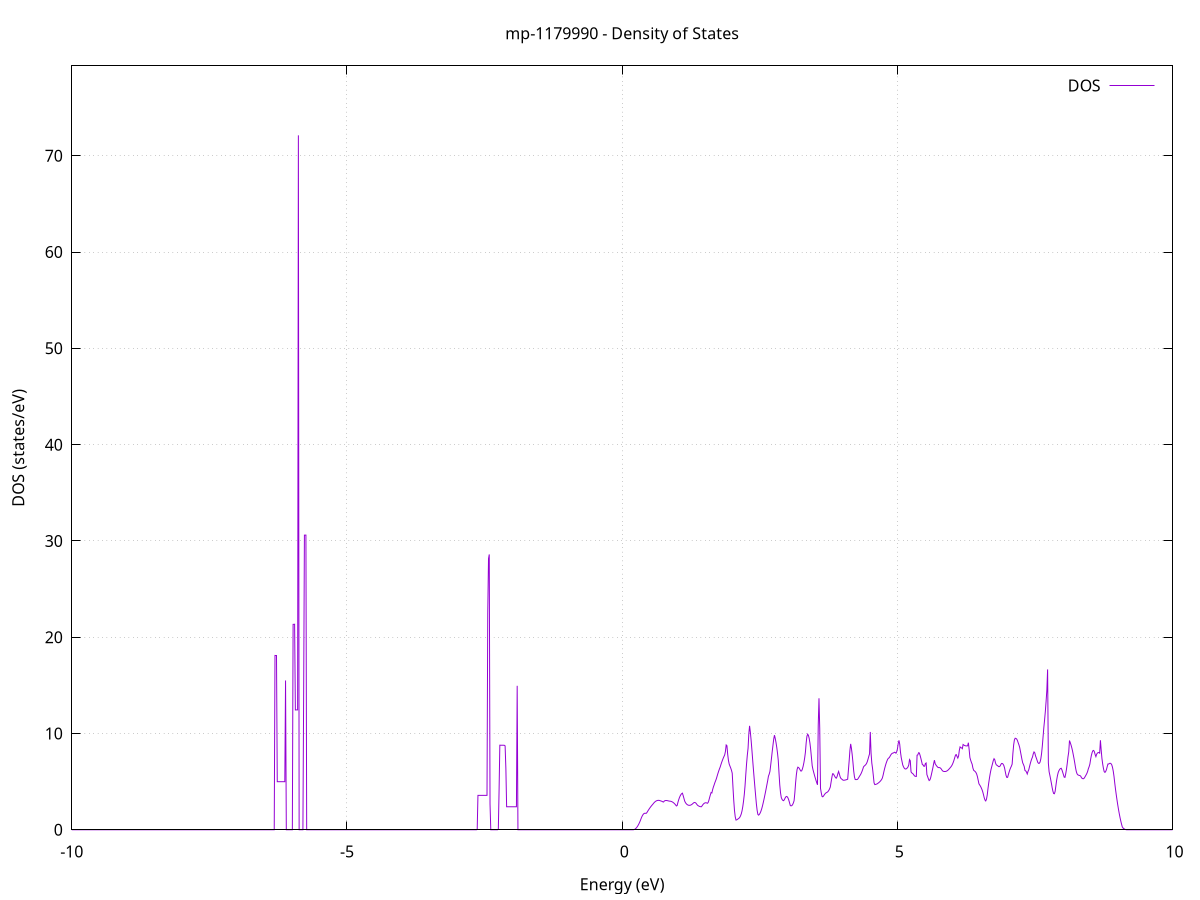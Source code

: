 set title 'mp-1179990 - Density of States'
set xlabel 'Energy (eV)'
set ylabel 'DOS (states/eV)'
set grid
set xrange [-10:10]
set yrange [0:79.341]
set xzeroaxis lt -1
set terminal png size 800,600
set output 'mp-1179990_dos_gnuplot.png'
plot '-' using 1:2 with lines title 'DOS'
-17.001300 0.000000
-16.987600 0.000000
-16.973900 0.000000
-16.960200 0.000000
-16.946400 0.000000
-16.932700 0.000000
-16.919000 0.000000
-16.905300 0.000000
-16.891600 0.000000
-16.877900 0.000000
-16.864200 0.000000
-16.850500 0.000000
-16.836800 0.000000
-16.823100 0.000000
-16.809300 0.000000
-16.795600 0.000000
-16.781900 0.000000
-16.768200 0.000000
-16.754500 0.000000
-16.740800 0.000000
-16.727100 0.000000
-16.713400 0.000000
-16.699700 0.000000
-16.686000 0.000000
-16.672300 0.000000
-16.658500 0.000000
-16.644800 0.000000
-16.631100 0.000000
-16.617400 0.000000
-16.603700 0.000000
-16.590000 0.000000
-16.576300 0.000000
-16.562600 0.000000
-16.548900 0.000000
-16.535200 0.000000
-16.521400 0.000000
-16.507700 0.000000
-16.494000 0.000000
-16.480300 0.000000
-16.466600 0.000000
-16.452900 0.000000
-16.439200 0.000000
-16.425500 0.000000
-16.411800 0.000000
-16.398100 0.000000
-16.384400 0.000000
-16.370600 0.000000
-16.356900 0.000000
-16.343200 0.000000
-16.329500 0.000000
-16.315800 0.000000
-16.302100 0.000000
-16.288400 0.000000
-16.274700 0.000000
-16.261000 0.000000
-16.247300 0.000000
-16.233500 0.000000
-16.219800 0.000000
-16.206100 0.000000
-16.192400 0.000000
-16.178700 0.000000
-16.165000 0.000000
-16.151300 0.000000
-16.137600 0.000000
-16.123900 0.000000
-16.110200 0.000000
-16.096500 0.000000
-16.082700 0.000000
-16.069000 0.000000
-16.055300 0.000000
-16.041600 0.000000
-16.027900 0.000000
-16.014200 0.000000
-16.000500 0.000000
-15.986800 0.000000
-15.973100 0.000000
-15.959400 0.000000
-15.945600 0.000000
-15.931900 0.000000
-15.918200 0.000000
-15.904500 0.000000
-15.890800 0.000000
-15.877100 0.000000
-15.863400 0.000000
-15.849700 0.000000
-15.836000 0.000000
-15.822300 0.000000
-15.808600 0.000000
-15.794800 0.000000
-15.781100 0.000000
-15.767400 0.000000
-15.753700 43.983400
-15.740000 43.983500
-15.726300 26.546800
-15.712600 26.546800
-15.698900 0.000000
-15.685200 0.000000
-15.671500 0.000000
-15.657700 0.000000
-15.644000 0.000000
-15.630300 0.000000
-15.616600 0.000000
-15.602900 0.000000
-15.589200 0.000000
-15.575500 0.000000
-15.561800 0.000000
-15.548100 0.000000
-15.534400 0.000000
-15.520700 0.000000
-15.506900 0.000000
-15.493200 0.000000
-15.479500 0.000000
-15.465800 0.000000
-15.452100 0.000000
-15.438400 0.000000
-15.424700 0.000000
-15.411000 0.000000
-15.397300 0.000000
-15.383600 0.000000
-15.369800 0.000000
-15.356100 0.000000
-15.342400 0.000000
-15.328700 0.000000
-15.315000 0.000000
-15.301300 0.000000
-15.287600 0.000000
-15.273900 0.000000
-15.260200 0.000000
-15.246500 0.000000
-15.232800 0.000000
-15.219000 0.000000
-15.205300 0.000000
-15.191600 0.000000
-15.177900 0.000000
-15.164200 0.000000
-15.150500 0.000000
-15.136800 0.000000
-15.123100 0.000000
-15.109400 0.000000
-15.095700 0.000000
-15.081900 0.000000
-15.068200 0.000000
-15.054500 0.000000
-15.040800 0.000000
-15.027100 0.000000
-15.013400 0.000000
-14.999700 0.000000
-14.986000 0.000000
-14.972300 0.000000
-14.958600 0.000000
-14.944900 0.000000
-14.931100 0.000000
-14.917400 0.000000
-14.903700 0.000000
-14.890000 0.000000
-14.876300 0.000000
-14.862600 0.000000
-14.848900 0.000000
-14.835200 0.000000
-14.821500 0.000000
-14.807800 0.000000
-14.794000 0.000000
-14.780300 0.000000
-14.766600 0.000000
-14.752900 0.000000
-14.739200 0.000000
-14.725500 0.000000
-14.711800 0.000000
-14.698100 0.000000
-14.684400 0.000000
-14.670700 0.000000
-14.657000 0.000000
-14.643200 0.000000
-14.629500 0.000000
-14.615800 0.000000
-14.602100 0.000000
-14.588400 0.000000
-14.574700 0.000000
-14.561000 0.000000
-14.547300 0.000000
-14.533600 0.000000
-14.519900 0.000000
-14.506100 0.000000
-14.492400 0.000000
-14.478700 0.000000
-14.465000 0.000000
-14.451300 0.000000
-14.437600 0.000000
-14.423900 0.000000
-14.410200 0.000000
-14.396500 0.000000
-14.382800 0.000000
-14.369100 0.000000
-14.355300 0.000000
-14.341600 0.000000
-14.327900 0.000000
-14.314200 0.000000
-14.300500 0.000000
-14.286800 0.000000
-14.273100 0.000000
-14.259400 0.000000
-14.245700 0.000000
-14.232000 0.000000
-14.218200 0.000000
-14.204500 0.000000
-14.190800 0.000000
-14.177100 0.000000
-14.163400 0.000000
-14.149700 0.000000
-14.136000 0.000000
-14.122300 0.000000
-14.108600 0.000000
-14.094900 0.000000
-14.081200 0.000000
-14.067400 0.000000
-14.053700 0.000000
-14.040000 0.000000
-14.026300 0.000000
-14.012600 0.000000
-13.998900 0.000000
-13.985200 0.000000
-13.971500 0.000000
-13.957800 0.000000
-13.944100 0.000000
-13.930300 0.000000
-13.916600 0.000000
-13.902900 0.000000
-13.889200 0.000000
-13.875500 0.000000
-13.861800 0.000000
-13.848100 0.000000
-13.834400 0.000000
-13.820700 0.000000
-13.807000 0.000000
-13.793300 0.000000
-13.779500 0.000000
-13.765800 0.000000
-13.752100 0.000000
-13.738400 0.000000
-13.724700 0.000000
-13.711000 0.000000
-13.697300 0.000000
-13.683600 0.000000
-13.669900 0.000000
-13.656200 0.000000
-13.642400 0.000000
-13.628700 0.000000
-13.615000 0.000000
-13.601300 0.000000
-13.587600 0.000000
-13.573900 0.000000
-13.560200 0.000000
-13.546500 0.000000
-13.532800 0.000000
-13.519100 0.000000
-13.505400 0.000000
-13.491600 0.000000
-13.477900 0.000000
-13.464200 0.000000
-13.450500 0.000000
-13.436800 0.000000
-13.423100 0.000000
-13.409400 0.000000
-13.395700 0.000000
-13.382000 0.000000
-13.368300 0.000000
-13.354500 0.000000
-13.340800 0.000000
-13.327100 0.000000
-13.313400 0.000000
-13.299700 0.000000
-13.286000 0.000000
-13.272300 0.000000
-13.258600 0.000000
-13.244900 0.000000
-13.231200 0.000000
-13.217500 0.000000
-13.203700 0.000000
-13.190000 0.000000
-13.176300 0.000000
-13.162600 0.000000
-13.148900 0.000000
-13.135200 0.000000
-13.121500 0.000000
-13.107800 0.000000
-13.094100 0.000000
-13.080400 0.000000
-13.066600 0.000000
-13.052900 0.000000
-13.039200 0.000000
-13.025500 0.000000
-13.011800 0.000000
-12.998100 0.000000
-12.984400 0.000000
-12.970700 0.000000
-12.957000 0.000000
-12.943300 0.000000
-12.929600 0.000000
-12.915800 0.000000
-12.902100 0.000000
-12.888400 0.000000
-12.874700 0.000000
-12.861000 0.000000
-12.847300 0.000000
-12.833600 0.000000
-12.819900 0.000000
-12.806200 0.000000
-12.792500 0.000000
-12.778800 0.000000
-12.765000 0.000000
-12.751300 0.000000
-12.737600 0.000000
-12.723900 0.000000
-12.710200 0.000000
-12.696500 0.000000
-12.682800 0.000000
-12.669100 0.000000
-12.655400 0.000000
-12.641700 0.000000
-12.627900 0.000000
-12.614200 0.000000
-12.600500 0.000000
-12.586800 0.000000
-12.573100 0.000000
-12.559400 0.000000
-12.545700 0.000000
-12.532000 0.000000
-12.518300 0.000000
-12.504600 0.000000
-12.490900 0.000000
-12.477100 0.000000
-12.463400 0.000000
-12.449700 0.000000
-12.436000 0.000000
-12.422300 0.000000
-12.408600 0.000000
-12.394900 0.000000
-12.381200 0.000000
-12.367500 0.000000
-12.353800 0.000000
-12.340000 0.000000
-12.326300 0.000000
-12.312600 0.000000
-12.298900 0.000000
-12.285200 0.000000
-12.271500 0.000000
-12.257800 0.000000
-12.244100 0.000000
-12.230400 0.000000
-12.216700 0.000000
-12.203000 0.000000
-12.189200 0.000000
-12.175500 0.000000
-12.161800 0.000000
-12.148100 0.000000
-12.134400 0.000000
-12.120700 0.000000
-12.107000 0.000000
-12.093300 0.000000
-12.079600 0.000000
-12.065900 0.000000
-12.052100 0.000000
-12.038400 0.000000
-12.024700 0.000000
-12.011000 0.000000
-11.997300 0.000000
-11.983600 0.000000
-11.969900 0.000000
-11.956200 0.000000
-11.942500 0.000000
-11.928800 0.000000
-11.915100 0.000000
-11.901300 0.000000
-11.887600 0.000000
-11.873900 0.000000
-11.860200 0.000000
-11.846500 0.000000
-11.832800 0.000000
-11.819100 0.000000
-11.805400 0.000000
-11.791700 0.000000
-11.778000 0.000000
-11.764200 0.000000
-11.750500 0.000000
-11.736800 0.000000
-11.723100 0.000000
-11.709400 0.000000
-11.695700 0.000000
-11.682000 0.000000
-11.668300 0.000000
-11.654600 0.000000
-11.640900 0.000000
-11.627200 0.000000
-11.613400 0.000000
-11.599700 0.000000
-11.586000 0.000000
-11.572300 0.000000
-11.558600 0.000000
-11.544900 0.000000
-11.531200 0.000000
-11.517500 0.000000
-11.503800 0.000000
-11.490100 0.000000
-11.476300 0.000000
-11.462600 0.000000
-11.448900 0.000000
-11.435200 0.000000
-11.421500 0.000000
-11.407800 0.000000
-11.394100 0.000000
-11.380400 0.000000
-11.366700 0.000000
-11.353000 0.000000
-11.339300 0.000000
-11.325500 0.000000
-11.311800 0.000000
-11.298100 0.000000
-11.284400 0.000000
-11.270700 0.000000
-11.257000 0.000000
-11.243300 0.000000
-11.229600 0.000000
-11.215900 0.000000
-11.202200 0.000000
-11.188400 0.000000
-11.174700 0.000000
-11.161000 0.000000
-11.147300 0.000000
-11.133600 0.000000
-11.119900 0.000000
-11.106200 0.000000
-11.092500 0.000000
-11.078800 0.000000
-11.065100 0.000000
-11.051400 0.000000
-11.037600 0.000000
-11.023900 0.000000
-11.010200 0.000000
-10.996500 0.000000
-10.982800 0.000000
-10.969100 0.000000
-10.955400 0.000000
-10.941700 0.000000
-10.928000 0.000000
-10.914300 0.000000
-10.900500 0.000000
-10.886800 0.000000
-10.873100 0.000000
-10.859400 0.000000
-10.845700 0.000000
-10.832000 0.000000
-10.818300 0.000000
-10.804600 0.000000
-10.790900 0.000000
-10.777200 0.000000
-10.763500 0.000000
-10.749700 0.000000
-10.736000 0.000000
-10.722300 0.000000
-10.708600 0.000000
-10.694900 0.000000
-10.681200 0.000000
-10.667500 0.000000
-10.653800 0.000000
-10.640100 0.000000
-10.626400 4.585400
-10.612600 4.585400
-10.598900 4.585400
-10.585200 4.585400
-10.571500 4.585400
-10.557800 4.585400
-10.544100 4.585400
-10.530400 4.585400
-10.516700 4.585400
-10.503000 4.585400
-10.489300 4.585400
-10.475600 4.585400
-10.461800 4.585400
-10.448100 6.996400
-10.434400 6.996400
-10.420700 6.996400
-10.407000 6.996400
-10.393300 6.996400
-10.379600 6.996400
-10.365900 6.996400
-10.352200 6.996400
-10.338500 0.000000
-10.324700 0.000000
-10.311000 0.000000
-10.297300 0.000000
-10.283600 0.000000
-10.269900 0.000000
-10.256200 0.000000
-10.242500 0.000000
-10.228800 0.000000
-10.215100 0.000000
-10.201400 0.000000
-10.187700 0.000000
-10.173900 0.000000
-10.160200 0.000000
-10.146500 0.000000
-10.132800 0.000000
-10.119100 0.000000
-10.105400 0.000000
-10.091700 0.000000
-10.078000 0.000000
-10.064300 0.000000
-10.050600 0.000000
-10.036800 0.000000
-10.023100 0.000000
-10.009400 0.000000
-9.995700 0.000000
-9.982000 0.000000
-9.968300 0.000000
-9.954600 0.000000
-9.940900 0.000000
-9.927200 0.000000
-9.913500 0.000000
-9.899800 0.000000
-9.886000 0.000000
-9.872300 0.000000
-9.858600 0.000000
-9.844900 0.000000
-9.831200 0.000000
-9.817500 0.000000
-9.803800 0.000000
-9.790100 0.000000
-9.776400 0.000000
-9.762700 0.000000
-9.748900 0.000000
-9.735200 0.000000
-9.721500 0.000000
-9.707800 0.000000
-9.694100 0.000000
-9.680400 0.000000
-9.666700 0.000000
-9.653000 0.000000
-9.639300 0.000000
-9.625600 0.000000
-9.611900 0.000000
-9.598100 0.000000
-9.584400 0.000000
-9.570700 0.000000
-9.557000 0.000000
-9.543300 0.000000
-9.529600 0.000000
-9.515900 0.000000
-9.502200 0.000000
-9.488500 0.000000
-9.474800 0.000000
-9.461000 0.000000
-9.447300 0.000000
-9.433600 0.000000
-9.419900 0.000000
-9.406200 0.000000
-9.392500 0.000000
-9.378800 0.000000
-9.365100 0.000000
-9.351400 0.000000
-9.337700 0.000000
-9.324000 0.000000
-9.310200 0.000000
-9.296500 0.000000
-9.282800 0.000000
-9.269100 0.000000
-9.255400 0.000000
-9.241700 0.000000
-9.228000 0.000000
-9.214300 0.000000
-9.200600 0.000000
-9.186900 0.000000
-9.173100 0.000000
-9.159400 0.000000
-9.145700 0.000000
-9.132000 0.000000
-9.118300 0.000000
-9.104600 0.000000
-9.090900 0.000000
-9.077200 0.000000
-9.063500 0.000000
-9.049800 0.000000
-9.036100 0.000000
-9.022300 0.000000
-9.008600 0.000000
-8.994900 0.000000
-8.981200 0.000000
-8.967500 0.000000
-8.953800 0.000000
-8.940100 0.000000
-8.926400 0.000000
-8.912700 0.000000
-8.899000 0.000000
-8.885200 0.000000
-8.871500 0.000000
-8.857800 0.000000
-8.844100 0.000000
-8.830400 0.000000
-8.816700 0.000000
-8.803000 0.000000
-8.789300 0.000000
-8.775600 0.000000
-8.761900 0.000000
-8.748200 0.000000
-8.734400 0.000000
-8.720700 0.000000
-8.707000 0.000000
-8.693300 0.000000
-8.679600 0.000000
-8.665900 0.000000
-8.652200 0.000000
-8.638500 0.000000
-8.624800 0.000000
-8.611100 0.000000
-8.597300 0.000000
-8.583600 0.000000
-8.569900 0.000000
-8.556200 0.000000
-8.542500 0.000000
-8.528800 0.000000
-8.515100 0.000000
-8.501400 0.000000
-8.487700 0.000000
-8.474000 0.000000
-8.460300 0.000000
-8.446500 0.000000
-8.432800 0.000000
-8.419100 0.000000
-8.405400 0.000000
-8.391700 0.000000
-8.378000 0.000000
-8.364300 0.000000
-8.350600 0.000000
-8.336900 0.000000
-8.323200 0.000000
-8.309400 0.000000
-8.295700 0.000000
-8.282000 0.000000
-8.268300 0.000000
-8.254600 0.000000
-8.240900 0.000000
-8.227200 0.000000
-8.213500 0.000000
-8.199800 0.000000
-8.186100 0.000000
-8.172400 0.000000
-8.158600 0.000000
-8.144900 0.000000
-8.131200 0.000000
-8.117500 0.000000
-8.103800 0.000000
-8.090100 0.000000
-8.076400 0.000000
-8.062700 0.000000
-8.049000 0.000000
-8.035300 0.000000
-8.021500 0.000000
-8.007800 0.000000
-7.994100 0.000000
-7.980400 0.000000
-7.966700 0.000000
-7.953000 0.000000
-7.939300 0.000000
-7.925600 0.000000
-7.911900 0.000000
-7.898200 0.000000
-7.884500 0.000000
-7.870700 0.000000
-7.857000 0.000000
-7.843300 0.000000
-7.829600 0.000000
-7.815900 0.000000
-7.802200 0.000000
-7.788500 0.000000
-7.774800 0.000000
-7.761100 0.000000
-7.747400 0.000000
-7.733600 0.000000
-7.719900 0.000000
-7.706200 0.000000
-7.692500 0.000000
-7.678800 0.000000
-7.665100 0.000000
-7.651400 0.000000
-7.637700 0.000000
-7.624000 0.000000
-7.610300 0.000000
-7.596600 0.000000
-7.582800 0.000000
-7.569100 0.000000
-7.555400 0.000000
-7.541700 0.000000
-7.528000 0.000000
-7.514300 0.000000
-7.500600 0.000000
-7.486900 0.000000
-7.473200 0.000000
-7.459500 0.000000
-7.445700 0.000000
-7.432000 0.000000
-7.418300 0.000000
-7.404600 0.000000
-7.390900 0.000000
-7.377200 0.000000
-7.363500 0.000000
-7.349800 0.000000
-7.336100 0.000000
-7.322400 0.000000
-7.308700 0.000000
-7.294900 0.000000
-7.281200 0.000000
-7.267500 0.000000
-7.253800 0.000000
-7.240100 0.000000
-7.226400 0.000000
-7.212700 0.000000
-7.199000 0.000000
-7.185300 0.000000
-7.171600 0.000000
-7.157800 0.000000
-7.144100 0.000000
-7.130400 0.000000
-7.116700 0.000000
-7.103000 0.000000
-7.089300 0.000000
-7.075600 0.000000
-7.061900 0.000000
-7.048200 0.000000
-7.034500 0.000000
-7.020800 0.000000
-7.007000 0.000000
-6.993300 0.000000
-6.979600 0.000000
-6.965900 0.000000
-6.952200 0.000000
-6.938500 0.000000
-6.924800 0.000000
-6.911100 0.000000
-6.897400 0.000000
-6.883700 0.000000
-6.869900 0.000000
-6.856200 0.000000
-6.842500 0.000000
-6.828800 0.000000
-6.815100 0.000000
-6.801400 0.000000
-6.787700 0.000000
-6.774000 0.000000
-6.760300 0.000000
-6.746600 0.000000
-6.732900 0.000000
-6.719100 0.000000
-6.705400 0.000000
-6.691700 0.000000
-6.678000 0.000000
-6.664300 0.000000
-6.650600 0.000000
-6.636900 0.000000
-6.623200 0.000000
-6.609500 0.000000
-6.595800 0.000000
-6.582000 0.000000
-6.568300 0.000000
-6.554600 0.000000
-6.540900 0.000000
-6.527200 0.000000
-6.513500 0.000000
-6.499800 0.000000
-6.486100 0.000000
-6.472400 0.000000
-6.458700 0.000000
-6.445000 0.000000
-6.431200 0.000000
-6.417500 0.000000
-6.403800 0.000000
-6.390100 0.000000
-6.376400 0.000000
-6.362700 0.000000
-6.349000 0.000000
-6.335300 0.000000
-6.321600 0.000000
-6.307900 18.105000
-6.294100 18.101700
-6.280400 18.098500
-6.266700 4.995900
-6.253000 4.995900
-6.239300 4.995900
-6.225600 4.995900
-6.211900 4.995900
-6.198200 4.995900
-6.184500 4.996000
-6.170800 4.996000
-6.157100 4.996000
-6.143300 4.996000
-6.129600 4.996000
-6.115900 15.504000
-6.102200 0.000000
-6.088500 0.000000
-6.074800 0.000000
-6.061100 0.000000
-6.047400 0.000000
-6.033700 0.000000
-6.020000 0.000000
-6.006200 0.000000
-5.992500 0.000000
-5.978800 21.334300
-5.965100 21.341300
-5.951400 21.348400
-5.937700 12.446400
-5.924000 12.447700
-5.910300 12.449000
-5.896600 12.450300
-5.882900 72.128000
-5.869200 0.000000
-5.855400 0.000000
-5.841700 0.000000
-5.828000 0.000000
-5.814300 0.000000
-5.800600 0.000000
-5.786900 14.264400
-5.773200 30.602600
-5.759500 30.604800
-5.745800 30.607000
-5.732100 0.000000
-5.718300 0.000000
-5.704600 0.000000
-5.690900 0.000000
-5.677200 0.000000
-5.663500 0.000000
-5.649800 0.000000
-5.636100 0.000000
-5.622400 0.000000
-5.608700 0.000000
-5.595000 0.000000
-5.581300 0.000000
-5.567500 0.000000
-5.553800 0.000000
-5.540100 0.000000
-5.526400 0.000000
-5.512700 0.000000
-5.499000 0.000000
-5.485300 0.000000
-5.471600 0.000000
-5.457900 0.000000
-5.444200 0.000000
-5.430500 0.000000
-5.416700 0.000000
-5.403000 0.000000
-5.389300 0.000000
-5.375600 0.000000
-5.361900 0.000000
-5.348200 0.000000
-5.334500 0.000000
-5.320800 0.000000
-5.307100 0.000000
-5.293400 0.000000
-5.279600 0.000000
-5.265900 0.000000
-5.252200 0.000000
-5.238500 0.000000
-5.224800 0.000000
-5.211100 0.000000
-5.197400 0.000000
-5.183700 0.000000
-5.170000 0.000000
-5.156300 0.000000
-5.142600 0.000000
-5.128800 0.000000
-5.115100 0.000000
-5.101400 0.000000
-5.087700 0.000000
-5.074000 0.000000
-5.060300 0.000000
-5.046600 0.000000
-5.032900 0.000000
-5.019200 0.000000
-5.005500 0.000000
-4.991700 0.000000
-4.978000 0.000000
-4.964300 0.000000
-4.950600 0.000000
-4.936900 0.000000
-4.923200 0.000000
-4.909500 0.000000
-4.895800 0.000000
-4.882100 0.000000
-4.868400 0.000000
-4.854700 0.000000
-4.840900 0.000000
-4.827200 0.000000
-4.813500 0.000000
-4.799800 0.000000
-4.786100 0.000000
-4.772400 0.000000
-4.758700 0.000000
-4.745000 0.000000
-4.731300 0.000000
-4.717600 0.000000
-4.703800 0.000000
-4.690100 0.000000
-4.676400 0.000000
-4.662700 0.000000
-4.649000 0.000000
-4.635300 0.000000
-4.621600 0.000000
-4.607900 0.000000
-4.594200 0.000000
-4.580500 0.000000
-4.566800 0.000000
-4.553000 0.000000
-4.539300 0.000000
-4.525600 0.000000
-4.511900 0.000000
-4.498200 0.000000
-4.484500 0.000000
-4.470800 0.000000
-4.457100 0.000000
-4.443400 0.000000
-4.429700 0.000000
-4.415900 0.000000
-4.402200 0.000000
-4.388500 0.000000
-4.374800 0.000000
-4.361100 0.000000
-4.347400 0.000000
-4.333700 0.000000
-4.320000 0.000000
-4.306300 0.000000
-4.292600 0.000000
-4.278900 0.000000
-4.265100 0.000000
-4.251400 0.000000
-4.237700 0.000000
-4.224000 0.000000
-4.210300 0.000000
-4.196600 0.000000
-4.182900 0.000000
-4.169200 0.000000
-4.155500 0.000000
-4.141800 0.000000
-4.128000 0.000000
-4.114300 0.000000
-4.100600 0.000000
-4.086900 0.000000
-4.073200 0.000000
-4.059500 0.000000
-4.045800 0.000000
-4.032100 0.000000
-4.018400 0.000000
-4.004700 0.000000
-3.991000 0.000000
-3.977200 0.000000
-3.963500 0.000000
-3.949800 0.000000
-3.936100 0.000000
-3.922400 0.000000
-3.908700 0.000000
-3.895000 0.000000
-3.881300 0.000000
-3.867600 0.000000
-3.853900 0.000000
-3.840100 0.000000
-3.826400 0.000000
-3.812700 0.000000
-3.799000 0.000000
-3.785300 0.000000
-3.771600 0.000000
-3.757900 0.000000
-3.744200 0.000000
-3.730500 0.000000
-3.716800 0.000000
-3.703100 0.000000
-3.689300 0.000000
-3.675600 0.000000
-3.661900 0.000000
-3.648200 0.000000
-3.634500 0.000000
-3.620800 0.000000
-3.607100 0.000000
-3.593400 0.000000
-3.579700 0.000000
-3.566000 0.000000
-3.552200 0.000000
-3.538500 0.000000
-3.524800 0.000000
-3.511100 0.000000
-3.497400 0.000000
-3.483700 0.000000
-3.470000 0.000000
-3.456300 0.000000
-3.442600 0.000000
-3.428900 0.000000
-3.415200 0.000000
-3.401400 0.000000
-3.387700 0.000000
-3.374000 0.000000
-3.360300 0.000000
-3.346600 0.000000
-3.332900 0.000000
-3.319200 0.000000
-3.305500 0.000000
-3.291800 0.000000
-3.278100 0.000000
-3.264300 0.000000
-3.250600 0.000000
-3.236900 0.000000
-3.223200 0.000000
-3.209500 0.000000
-3.195800 0.000000
-3.182100 0.000000
-3.168400 0.000000
-3.154700 0.000000
-3.141000 0.000000
-3.127300 0.000000
-3.113500 0.000000
-3.099800 0.000000
-3.086100 0.000000
-3.072400 0.000000
-3.058700 0.000000
-3.045000 0.000000
-3.031300 0.000000
-3.017600 0.000000
-3.003900 0.000000
-2.990200 0.000000
-2.976400 0.000000
-2.962700 0.000000
-2.949000 0.000000
-2.935300 0.000000
-2.921600 0.000000
-2.907900 0.000000
-2.894200 0.000000
-2.880500 0.000000
-2.866800 0.000000
-2.853100 0.000000
-2.839400 0.000000
-2.825600 0.000000
-2.811900 0.000000
-2.798200 0.000000
-2.784500 0.000000
-2.770800 0.000000
-2.757100 0.000000
-2.743400 0.000000
-2.729700 0.000000
-2.716000 0.000000
-2.702300 0.000000
-2.688500 0.000000
-2.674800 0.000000
-2.661100 0.000000
-2.647400 0.000000
-2.633700 0.024200
-2.620000 3.576700
-2.606300 3.576700
-2.592600 3.576700
-2.578900 3.576700
-2.565200 3.576700
-2.551500 3.576600
-2.537700 3.576600
-2.524000 3.576600
-2.510300 3.576600
-2.496600 3.576600
-2.482900 3.576600
-2.469200 3.576600
-2.455500 3.576600
-2.441800 22.548200
-2.428100 28.164400
-2.414400 28.598200
-2.400600 2.676700
-2.386900 0.000000
-2.373200 0.000000
-2.359500 0.000000
-2.345800 0.000000
-2.332100 0.000000
-2.318400 0.000000
-2.304700 0.000000
-2.291000 0.000000
-2.277300 0.000000
-2.263600 0.000000
-2.249800 0.059300
-2.236100 4.110700
-2.222400 8.785200
-2.208700 8.783800
-2.195000 8.782400
-2.181300 8.780900
-2.167600 8.779400
-2.153900 8.777900
-2.140200 8.776400
-2.126500 8.712600
-2.112700 6.364100
-2.099000 2.389500
-2.085300 2.389500
-2.071600 2.389600
-2.057900 2.389700
-2.044200 2.389700
-2.030500 2.389800
-2.016800 2.389800
-2.003100 2.389900
-1.989400 2.390000
-1.975700 2.390000
-1.961900 2.390100
-1.948200 2.390100
-1.934500 2.390200
-1.920800 2.390300
-1.907100 14.953700
-1.893400 0.000000
-1.879700 0.000000
-1.866000 0.000000
-1.852300 0.000000
-1.838600 0.000000
-1.824800 0.000000
-1.811100 0.000000
-1.797400 0.000000
-1.783700 0.000000
-1.770000 0.000000
-1.756300 0.000000
-1.742600 0.000000
-1.728900 0.000000
-1.715200 0.000000
-1.701500 0.000000
-1.687800 0.000000
-1.674000 0.000000
-1.660300 0.000000
-1.646600 0.000000
-1.632900 0.000000
-1.619200 0.000000
-1.605500 0.000000
-1.591800 0.000000
-1.578100 0.000000
-1.564400 0.000000
-1.550700 0.000000
-1.536900 0.000000
-1.523200 0.000000
-1.509500 0.000000
-1.495800 0.000000
-1.482100 0.000000
-1.468400 0.000000
-1.454700 0.000000
-1.441000 0.000000
-1.427300 0.000000
-1.413600 0.000000
-1.399900 0.000000
-1.386100 0.000000
-1.372400 0.000000
-1.358700 0.000000
-1.345000 0.000000
-1.331300 0.000000
-1.317600 0.000000
-1.303900 0.000000
-1.290200 0.000000
-1.276500 0.000000
-1.262800 0.000000
-1.249000 0.000000
-1.235300 0.000000
-1.221600 0.000000
-1.207900 0.000000
-1.194200 0.000000
-1.180500 0.000000
-1.166800 0.000000
-1.153100 0.000000
-1.139400 0.000000
-1.125700 0.000000
-1.112000 0.000000
-1.098200 0.000000
-1.084500 0.000000
-1.070800 0.000000
-1.057100 0.000000
-1.043400 0.000000
-1.029700 0.000000
-1.016000 0.000000
-1.002300 0.000000
-0.988600 0.000000
-0.974900 0.000000
-0.961100 0.000000
-0.947400 0.000000
-0.933700 0.000000
-0.920000 0.000000
-0.906300 0.000000
-0.892600 0.000000
-0.878900 0.000000
-0.865200 0.000000
-0.851500 0.000000
-0.837800 0.000000
-0.824100 0.000000
-0.810300 0.000000
-0.796600 0.000000
-0.782900 0.000000
-0.769200 0.000000
-0.755500 0.000000
-0.741800 0.000000
-0.728100 0.000000
-0.714400 0.000000
-0.700700 0.000000
-0.687000 0.000000
-0.673200 0.000000
-0.659500 0.000000
-0.645800 0.000000
-0.632100 0.000000
-0.618400 0.000000
-0.604700 0.000000
-0.591000 0.000000
-0.577300 0.000000
-0.563600 0.000000
-0.549900 0.000000
-0.536200 0.000000
-0.522400 0.000000
-0.508700 0.000000
-0.495000 0.000000
-0.481300 0.000000
-0.467600 0.000000
-0.453900 0.000000
-0.440200 0.000000
-0.426500 0.000000
-0.412800 0.000000
-0.399100 0.000000
-0.385300 0.000000
-0.371600 0.000000
-0.357900 0.000000
-0.344200 0.000000
-0.330500 0.000000
-0.316800 0.000000
-0.303100 0.000000
-0.289400 0.000000
-0.275700 0.000000
-0.262000 0.000000
-0.248300 0.000000
-0.234500 0.000000
-0.220800 0.000000
-0.207100 0.000000
-0.193400 0.000000
-0.179700 0.000000
-0.166000 0.000000
-0.152300 0.000000
-0.138600 0.000000
-0.124900 0.000000
-0.111200 0.000000
-0.097400 0.000000
-0.083700 0.000000
-0.070000 0.000000
-0.056300 0.000000
-0.042600 0.000000
-0.028900 0.000000
-0.015200 0.000000
-0.001500 0.000000
0.012200 0.000000
0.025900 0.000000
0.039600 0.000000
0.053400 0.000000
0.067100 0.000000
0.080800 0.000000
0.094500 0.000000
0.108200 0.000000
0.121900 0.000000
0.135600 0.000000
0.149300 0.000000
0.163000 0.000000
0.176700 0.000000
0.190500 0.000000
0.204200 0.001800
0.217900 0.020600
0.231600 0.060000
0.245300 0.120000
0.259000 0.200600
0.272700 0.301800
0.286400 0.423600
0.300100 0.566000
0.313800 0.728900
0.327500 0.912400
0.341300 1.116600
0.355000 1.316500
0.368700 1.477500
0.382400 1.599200
0.396100 1.681700
0.409800 1.716500
0.423500 1.712100
0.437200 1.707200
0.450900 1.796100
0.464600 1.928000
0.478400 2.053500
0.492100 2.172400
0.505800 2.284900
0.519500 2.390900
0.533200 2.490300
0.546900 2.583300
0.560600 2.674600
0.574300 2.773500
0.588000 2.857700
0.601700 2.927300
0.615400 2.982100
0.629200 3.022200
0.642900 3.047700
0.656600 3.058500
0.670300 3.054500
0.684000 3.035900
0.697700 3.002700
0.711400 2.981100
0.725100 2.948000
0.738800 2.900900
0.752500 2.883300
0.766300 2.991500
0.780000 3.022400
0.793700 3.042700
0.807400 3.037500
0.821100 3.026100
0.834800 3.008600
0.848500 2.985000
0.862200 2.974700
0.875900 2.967700
0.889600 2.948500
0.903300 2.917200
0.917100 2.873800
0.930800 2.818300
0.944500 2.750600
0.958200 2.670800
0.971900 2.578800
0.985600 2.474000
0.999300 2.521500
1.013000 2.834900
1.026700 3.104900
1.040400 3.331500
1.054200 3.514600
1.067900 3.654200
1.081600 3.750400
1.095300 3.803200
1.109000 3.543500
1.122700 3.263700
1.136400 2.983100
1.150100 2.820400
1.163800 2.714800
1.177500 2.635100
1.191200 2.581200
1.205000 2.550600
1.218700 2.537900
1.232400 2.542900
1.246100 2.565700
1.259800 2.606100
1.273500 2.664300
1.287200 2.735600
1.300900 2.806100
1.314600 2.836400
1.328300 2.820400
1.342100 2.758100
1.355800 2.649500
1.369500 2.548900
1.383200 2.493900
1.396900 2.449600
1.410600 2.417600
1.424300 2.397700
1.438000 2.390100
1.451700 2.477800
1.465400 2.597700
1.479100 2.690600
1.492900 2.756500
1.506600 2.795500
1.520300 2.807500
1.534000 2.792500
1.547700 2.750500
1.561400 2.820900
1.575100 3.037900
1.588800 3.339300
1.602500 3.616400
1.616200 3.869200
1.630000 3.826400
1.643700 4.160500
1.657400 4.433500
1.671100 4.651400
1.684800 4.893500
1.698500 5.092300
1.712200 5.309000
1.725900 5.575200
1.739600 5.837600
1.753300 6.081300
1.767000 6.306000
1.780800 6.510000
1.794500 6.762100
1.808200 6.997900
1.821900 7.215600
1.835600 7.416900
1.849300 7.601900
1.863000 7.772700
1.876700 8.130400
1.890400 8.808400
1.904100 8.730000
1.917800 7.837700
1.931600 7.197100
1.945300 6.817500
1.959000 6.615100
1.972700 6.415400
1.986400 6.183100
2.000100 5.873300
2.013800 4.423600
2.027500 3.077900
2.041200 2.011100
2.054900 1.340900
2.068700 1.009600
2.082400 1.032300
2.096100 1.087300
2.109800 1.143700
2.123500 1.201600
2.137200 1.291600
2.150900 1.441200
2.164600 1.650800
2.178300 1.961400
2.192000 2.402300
2.205700 2.973400
2.219500 3.674900
2.233200 4.589200
2.246900 5.760000
2.260600 6.844500
2.274300 7.746600
2.288000 8.466300
2.301700 9.961900
2.315400 10.791400
2.329100 10.164500
2.342800 9.338200
2.356600 8.373600
2.370300 7.353300
2.384000 6.362600
2.397700 5.401900
2.411400 4.471200
2.425100 3.574800
2.438800 2.700800
2.452500 2.030100
2.466200 1.596300
2.479900 1.520400
2.493600 1.602500
2.507400 1.736000
2.521100 1.920900
2.534800 2.157300
2.548500 2.445200
2.562200 2.778100
2.575900 3.130000
2.589600 3.498200
2.603300 3.882600
2.617000 4.283400
2.630700 4.693100
2.644500 5.100100
2.658200 5.563000
2.671900 5.775000
2.685600 6.065900
2.699300 6.718900
2.713000 7.406700
2.726700 8.114900
2.740400 8.777600
2.754100 9.416700
2.767800 9.827900
2.781500 9.487200
2.795300 9.075900
2.809000 8.574400
2.822700 7.972000
2.836400 7.230200
2.850100 5.902600
2.863800 4.671100
2.877500 3.857200
2.891200 3.356300
2.904900 3.164700
2.918600 3.058900
2.932400 3.020800
2.946100 3.110300
2.959800 3.282500
2.973500 3.416400
2.987200 3.462000
3.000900 3.419500
3.014600 3.288800
3.028300 3.075200
3.042000 2.798600
3.055700 2.510900
3.069400 2.483600
3.083200 2.509000
3.096900 2.607700
3.110600 2.779500
3.124300 3.024600
3.138000 3.835500
3.151700 4.875100
3.165400 5.711100
3.179100 6.273900
3.192800 6.502700
3.206500 6.461300
3.220300 6.360400
3.234000 6.213100
3.247700 6.096000
3.261400 6.115600
3.275100 6.307700
3.288800 6.597500
3.302500 6.973800
3.316200 7.444600
3.329900 8.048200
3.343600 9.019300
3.357300 9.706000
3.371100 9.930100
3.384800 9.801400
3.398500 9.493200
3.412200 9.007700
3.425900 8.337700
3.439600 7.500000
3.453300 6.653200
3.467000 6.261300
3.480700 5.962700
3.494400 5.668500
3.508200 5.392100
3.521900 5.133700
3.535600 4.893200
3.549300 4.670600
3.563000 10.839400
3.576700 13.660800
3.590400 10.496900
3.604100 4.311300
3.617800 3.843700
3.631500 3.470200
3.645200 3.424100
3.659000 3.503300
3.672700 3.628300
3.686400 3.734200
3.700100 3.813800
3.713800 3.867000
3.727500 3.904800
3.741200 3.978200
3.754900 4.091900
3.768600 4.246000
3.782300 4.440600
3.796100 4.934200
3.809800 5.410700
3.823500 5.817000
3.837200 5.808400
3.850900 5.677000
3.864600 5.533200
3.878300 5.401400
3.892000 5.361300
3.905700 5.531000
3.919400 5.829800
3.933100 6.057500
3.946900 5.789300
3.960600 5.505000
3.974300 5.339600
3.988000 5.272000
4.001700 5.209400
4.015400 5.145700
4.029100 5.143300
4.042800 5.154700
4.056500 5.171100
4.070200 5.192400
4.084000 5.218600
4.097700 5.249700
4.111400 6.202700
4.125100 7.171500
4.138800 8.257100
4.152500 8.919700
4.166200 8.452700
4.179900 7.806800
4.193600 7.003800
4.207300 6.112300
4.221000 5.497700
4.234800 5.220100
4.248500 5.210100
4.262200 5.214600
4.275900 5.233400
4.289600 5.336100
4.303300 5.465800
4.317000 5.597200
4.330700 5.717900
4.344400 5.873100
4.358100 6.060500
4.371900 6.279600
4.385600 6.530100
4.399300 6.623400
4.413000 6.686300
4.426700 6.768000
4.440400 6.882700
4.454100 7.075200
4.467800 7.335200
4.481500 7.617500
4.495200 7.885400
4.508900 10.161600
4.522700 7.984700
4.536400 6.930500
4.550100 6.361800
4.563800 5.634300
4.577500 4.870600
4.591200 4.691400
4.604900 4.710600
4.618600 4.735600
4.632300 4.766400
4.646000 4.821900
4.659800 4.882700
4.673500 4.947700
4.687200 5.024600
4.700900 5.116800
4.714600 5.221100
4.728300 5.377900
4.742000 5.675100
4.755700 6.033900
4.769400 6.359500
4.783100 6.651900
4.796800 6.911000
4.810600 7.133300
4.824300 7.317500
4.838000 7.429800
4.851700 7.479200
4.865400 7.605200
4.879100 7.752800
4.892800 7.865200
4.906500 7.937400
4.920200 7.967900
4.933900 7.992200
4.947700 8.053800
4.961400 8.024300
4.975100 7.953200
4.988800 8.102600
5.002500 8.412100
5.016200 8.970000
5.029900 9.283800
5.043600 8.892500
5.057300 8.075400
5.071000 7.495800
5.084700 7.114700
5.098500 6.735900
5.112200 6.539000
5.125900 6.402800
5.139600 6.327300
5.153300 6.312000
5.167000 6.345500
5.180700 6.424700
5.194400 6.531800
5.208100 6.735000
5.221800 7.293000
5.235600 7.168700
5.249300 6.012100
5.263000 5.902400
5.276700 5.854600
5.290400 5.774000
5.304100 5.660600
5.317800 5.570700
5.331500 5.547200
5.345200 5.536400
5.358900 7.741900
5.372600 7.780600
5.386400 8.001100
5.400100 7.978700
5.413800 7.723200
5.427500 7.430700
5.441200 7.101200
5.454900 6.767800
5.468600 6.734700
5.482300 6.595200
5.496000 6.602600
5.509700 6.881300
5.523500 6.937400
5.537200 5.736700
5.550900 5.518000
5.564600 5.294100
5.578300 5.114700
5.592000 5.179700
5.605700 5.405300
5.619400 5.742100
5.633100 6.098700
5.646800 6.462200
5.660500 6.879000
5.674300 7.229000
5.688000 6.859000
5.701700 6.732500
5.715400 6.620800
5.729100 6.534600
5.742800 6.459400
5.756500 6.462400
5.770200 6.454400
5.783900 6.407700
5.797600 6.322300
5.811400 6.198300
5.825100 6.103800
5.838800 6.068100
5.852500 6.051600
5.866200 6.049100
5.879900 6.060100
5.893600 6.087700
5.907300 6.133000
5.921000 6.196000
5.934700 6.275600
5.948400 6.362200
5.962200 6.453700
5.975900 6.550200
5.989600 6.667700
6.003300 6.822900
6.017000 7.015800
6.030700 7.246300
6.044400 7.515700
6.058100 7.773300
6.071800 7.803900
6.085500 7.607900
6.099300 7.446100
6.113000 7.661800
6.126700 8.253600
6.140400 8.607100
6.154100 8.529700
6.167800 8.505100
6.181500 8.424400
6.195200 8.858200
6.208900 8.798900
6.222600 8.754500
6.236300 8.724800
6.250100 8.709900
6.263800 8.709800
6.277500 8.724600
6.291200 9.041800
6.304900 8.349500
6.318600 7.511700
6.332300 7.232600
6.346000 6.998300
6.359700 6.808700
6.373400 6.410000
6.387200 6.175200
6.400900 6.115300
6.414600 6.049300
6.428300 5.948100
6.442000 5.781800
6.455700 5.513200
6.469400 5.141600
6.483100 4.771400
6.496800 4.650900
6.510500 4.526700
6.524200 4.368100
6.538000 4.181700
6.551700 3.950800
6.565400 3.650500
6.579100 3.321300
6.592800 3.086300
6.606500 2.996000
6.620200 3.181600
6.633900 3.616700
6.647600 4.282500
6.661300 4.880300
6.675100 5.410100
6.688800 5.872000
6.702500 6.262300
6.716200 6.568700
6.729900 6.871500
6.743600 7.186100
6.757300 7.382500
6.771000 7.270700
6.784700 6.930500
6.798400 6.741400
6.812100 6.698700
6.825900 6.634600
6.839600 6.562900
6.853300 6.556000
6.867000 6.615500
6.880700 6.772800
6.894400 6.887100
6.908100 6.886200
6.921800 6.816000
6.935500 6.669000
6.949200 6.400200
6.963000 5.995300
6.976700 5.619100
6.990400 5.433800
7.004100 5.447800
7.017800 5.743500
7.031500 6.002300
7.045200 6.243400
7.058900 6.441300
7.072600 6.606900
7.086300 6.819500
7.100000 7.939200
7.113800 8.808500
7.127500 9.331100
7.141200 9.507000
7.154900 9.484500
7.168600 9.424100
7.182300 9.271600
7.196000 9.036400
7.209700 8.823000
7.223400 8.548700
7.237100 8.138800
7.250900 7.725800
7.264600 7.309600
7.278300 6.951700
7.292000 6.778200
7.305700 6.572900
7.319400 6.156700
7.333100 6.114000
7.346800 5.995600
7.360500 5.794500
7.374200 6.055200
7.387900 6.225500
7.401700 6.547900
7.415400 6.865300
7.429100 7.140200
7.442800 7.372800
7.456500 7.563100
7.470200 7.892500
7.483900 8.086000
7.497600 7.988900
7.511300 7.674700
7.525000 7.459400
7.538800 7.226400
7.552500 6.996200
7.566200 6.899800
7.579900 6.904400
7.593600 7.031500
7.607300 7.358100
7.621000 7.915200
7.634700 8.704500
7.648400 9.661300
7.662100 10.608700
7.675800 11.406100
7.689600 12.291000
7.703300 13.335400
7.717000 14.507600
7.730700 16.652700
7.744400 6.923300
7.758100 6.025400
7.771800 5.654800
7.785500 5.258600
7.799200 4.836800
7.812900 4.391900
7.826700 4.011200
7.840400 3.765700
7.854100 3.743700
7.867800 3.996500
7.881500 4.590900
7.895200 5.158200
7.908900 5.603900
7.922600 5.937100
7.936300 6.135000
7.950000 6.273500
7.963700 6.357900
7.977500 6.388200
7.991200 6.218300
8.004900 5.970700
8.018600 5.716300
8.032300 5.464700
8.046000 5.444600
8.059700 5.811800
8.073400 6.283800
8.087100 6.870200
8.100800 7.560800
8.114600 8.085500
8.128300 9.271400
8.142000 9.059200
8.155700 8.814300
8.169400 8.534400
8.183100 8.203300
8.196800 7.802600
8.210500 7.391800
8.224200 6.938700
8.237900 6.453600
8.251600 6.062500
8.265400 5.815500
8.279100 5.711600
8.292800 5.671200
8.306500 5.642000
8.320200 5.624100
8.333900 5.552100
8.347600 5.387200
8.361300 5.337900
8.375000 5.294500
8.388700 5.319000
8.402500 5.424300
8.416200 5.558700
8.429900 5.699600
8.443600 5.849900
8.457300 6.046000
8.471000 6.338700
8.484700 6.545000
8.498400 6.814600
8.512100 7.308700
8.525800 7.714900
8.539500 8.019600
8.553300 8.212300
8.567000 8.240400
8.580700 8.104100
8.594400 7.803200
8.608100 7.597400
8.621800 7.845500
8.635500 7.961900
8.649200 8.019800
8.662900 8.019400
8.676600 7.960500
8.690400 9.299300
8.704100 8.282800
8.717800 7.411800
8.731500 6.831000
8.745200 6.374300
8.758900 6.039500
8.772600 5.959200
8.786300 6.059200
8.800000 6.250000
8.813700 6.560200
8.827400 6.834600
8.841200 6.827700
8.854900 6.895600
8.868600 6.909400
8.882300 6.868900
8.896000 6.750700
8.909700 6.491700
8.923400 6.088500
8.937100 5.541300
8.950800 4.849900
8.964500 4.211000
8.978300 3.626300
8.992000 3.079000
9.005700 2.569300
9.019400 2.097000
9.033100 1.662300
9.046800 1.265000
9.060500 0.905300
9.074200 0.583000
9.087900 0.298200
9.101600 0.184400
9.115300 0.119900
9.129100 0.068500
9.142800 0.031300
9.156500 0.008500
9.170200 0.000100
9.183900 0.000000
9.197600 0.000000
9.211300 0.000000
9.225000 0.000000
9.238700 0.000000
9.252400 0.000000
9.266200 0.000000
9.279900 0.000000
9.293600 0.000000
9.307300 0.000000
9.321000 0.000000
9.334700 0.000000
9.348400 0.000000
9.362100 0.000000
9.375800 0.000000
9.389500 0.000000
9.403200 0.000000
9.417000 0.000000
9.430700 0.000000
9.444400 0.000000
9.458100 0.000000
9.471800 0.000000
9.485500 0.000000
9.499200 0.000000
9.512900 0.000000
9.526600 0.000000
9.540300 0.000000
9.554000 0.000000
9.567800 0.000000
9.581500 0.000000
9.595200 0.000000
9.608900 0.000000
9.622600 0.000000
9.636300 0.000000
9.650000 0.000000
9.663700 0.000000
9.677400 0.000000
9.691100 0.000000
9.704900 0.000000
9.718600 0.000000
9.732300 0.000000
9.746000 0.000000
9.759700 0.000000
9.773400 0.000000
9.787100 0.000000
9.800800 0.000000
9.814500 0.000000
9.828200 0.000000
9.841900 0.000000
9.855700 0.000000
9.869400 0.000000
9.883100 0.000000
9.896800 0.000000
9.910500 0.000000
9.924200 0.000000
9.937900 0.000000
9.951600 0.000000
9.965300 0.000000
9.979000 0.000000
9.992800 0.000000
10.006500 0.000000
10.020200 0.000000
10.033900 0.000000
10.047600 0.000000
10.061300 0.000000
10.075000 0.000000
10.088700 0.000000
10.102400 0.000000
10.116100 0.000000
10.129800 0.000000
10.143600 0.000000
10.157300 0.000000
10.171000 0.000000
10.184700 0.000000
10.198400 0.000000
10.212100 0.000000
10.225800 0.000000
10.239500 0.000000
10.253200 0.000000
10.266900 0.000000
10.280700 0.000000
10.294400 0.000000
10.308100 0.000000
10.321800 0.000000
10.335500 0.000000
10.349200 0.000000
10.362900 0.000000
10.376600 0.000000
10.390300 0.000000
10.404000 0.000000
10.417700 0.000000
e

